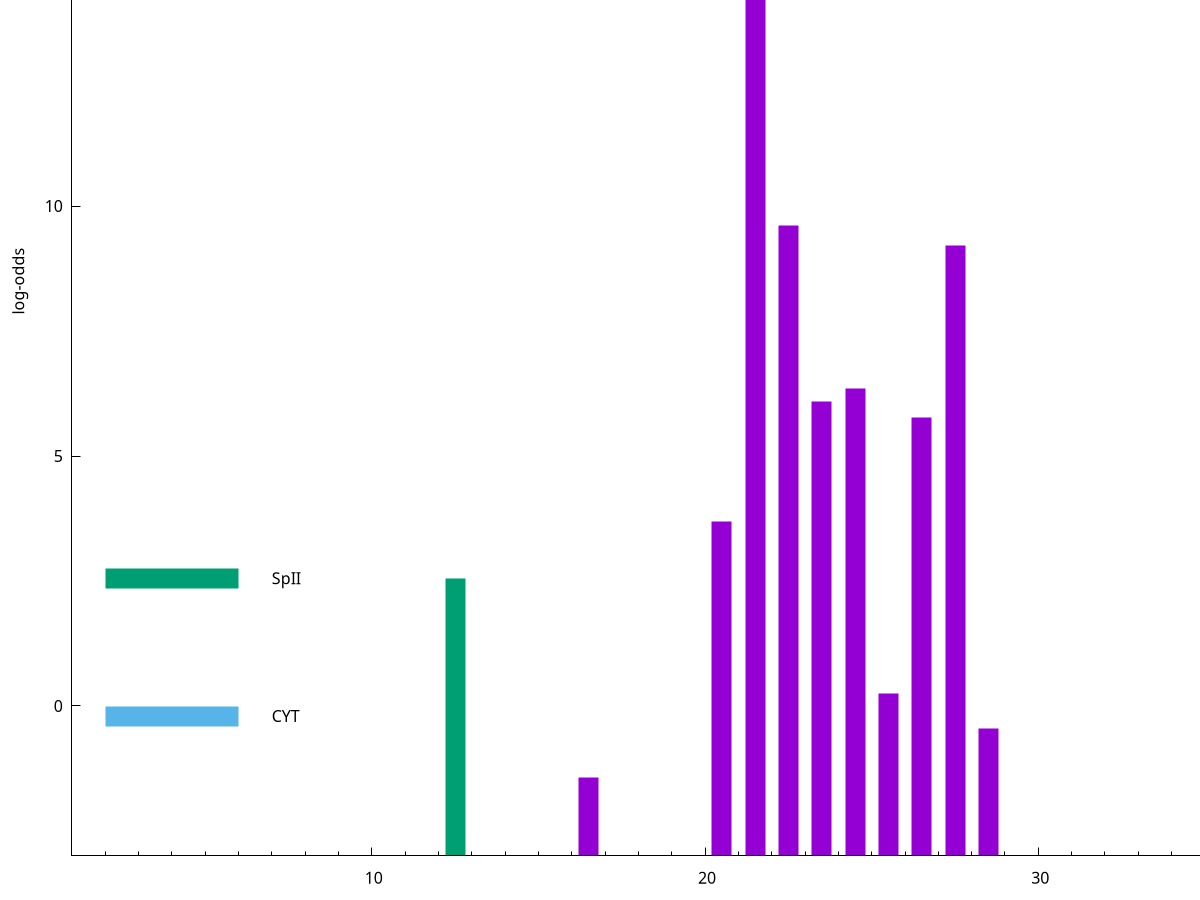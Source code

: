 set title "LipoP predictions for SRR4017890.gff"
set size 2., 1.4
set xrange [1:70] 
set mxtics 10
set yrange [-3:20]
set y2range [0:23]
set ylabel "log-odds"
set term postscript eps color solid "Helvetica" 30
set output "SRR4017890.gff8.eps"
set arrow from 2,15.1542 to 6,15.1542 nohead lt 1 lw 20
set label "SpI" at 7,15.1542
set arrow from 2,2.55383 to 6,2.55383 nohead lt 2 lw 20
set label "SpII" at 7,2.55383
set arrow from 2,-0.200913 to 6,-0.200913 nohead lt 3 lw 20
set label "CYT" at 7,-0.200913
set arrow from 2,15.1542 to 6,15.1542 nohead lt 1 lw 20
set label "SpI" at 7,15.1542
# NOTE: The scores below are the log-odds scores with the threshold
# NOTE: subtracted (a hack to make gnuplot make the histogram all
# NOTE: look nice).
plot "-" axes x1y2 title "" with impulses lt 2 lw 20, "-" axes x1y2 title "" with impulses lt 1 lw 20
12.500000 5.553830
e
21.500000 18.089400
22.500000 12.614730
27.500000 12.220990
24.500000 9.348740
23.500000 9.099270
26.500000 8.780460
20.500000 6.691520
25.500000 3.241299
28.500000 2.550861
16.500000 1.559820
e
exit
